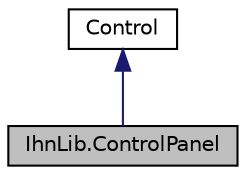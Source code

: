 digraph "IhnLib.ControlPanel"
{
  edge [fontname="Helvetica",fontsize="10",labelfontname="Helvetica",labelfontsize="10"];
  node [fontname="Helvetica",fontsize="10",shape=record];
  Node1 [label="IhnLib.ControlPanel",height=0.2,width=0.4,color="black", fillcolor="grey75", style="filled" fontcolor="black"];
  Node2 -> Node1 [dir="back",color="midnightblue",fontsize="10",style="solid",fontname="Helvetica"];
  Node2 [label="Control",height=0.2,width=0.4,color="black", fillcolor="white", style="filled",URL="$class_ihn_lib_1_1_control.html"];
}
